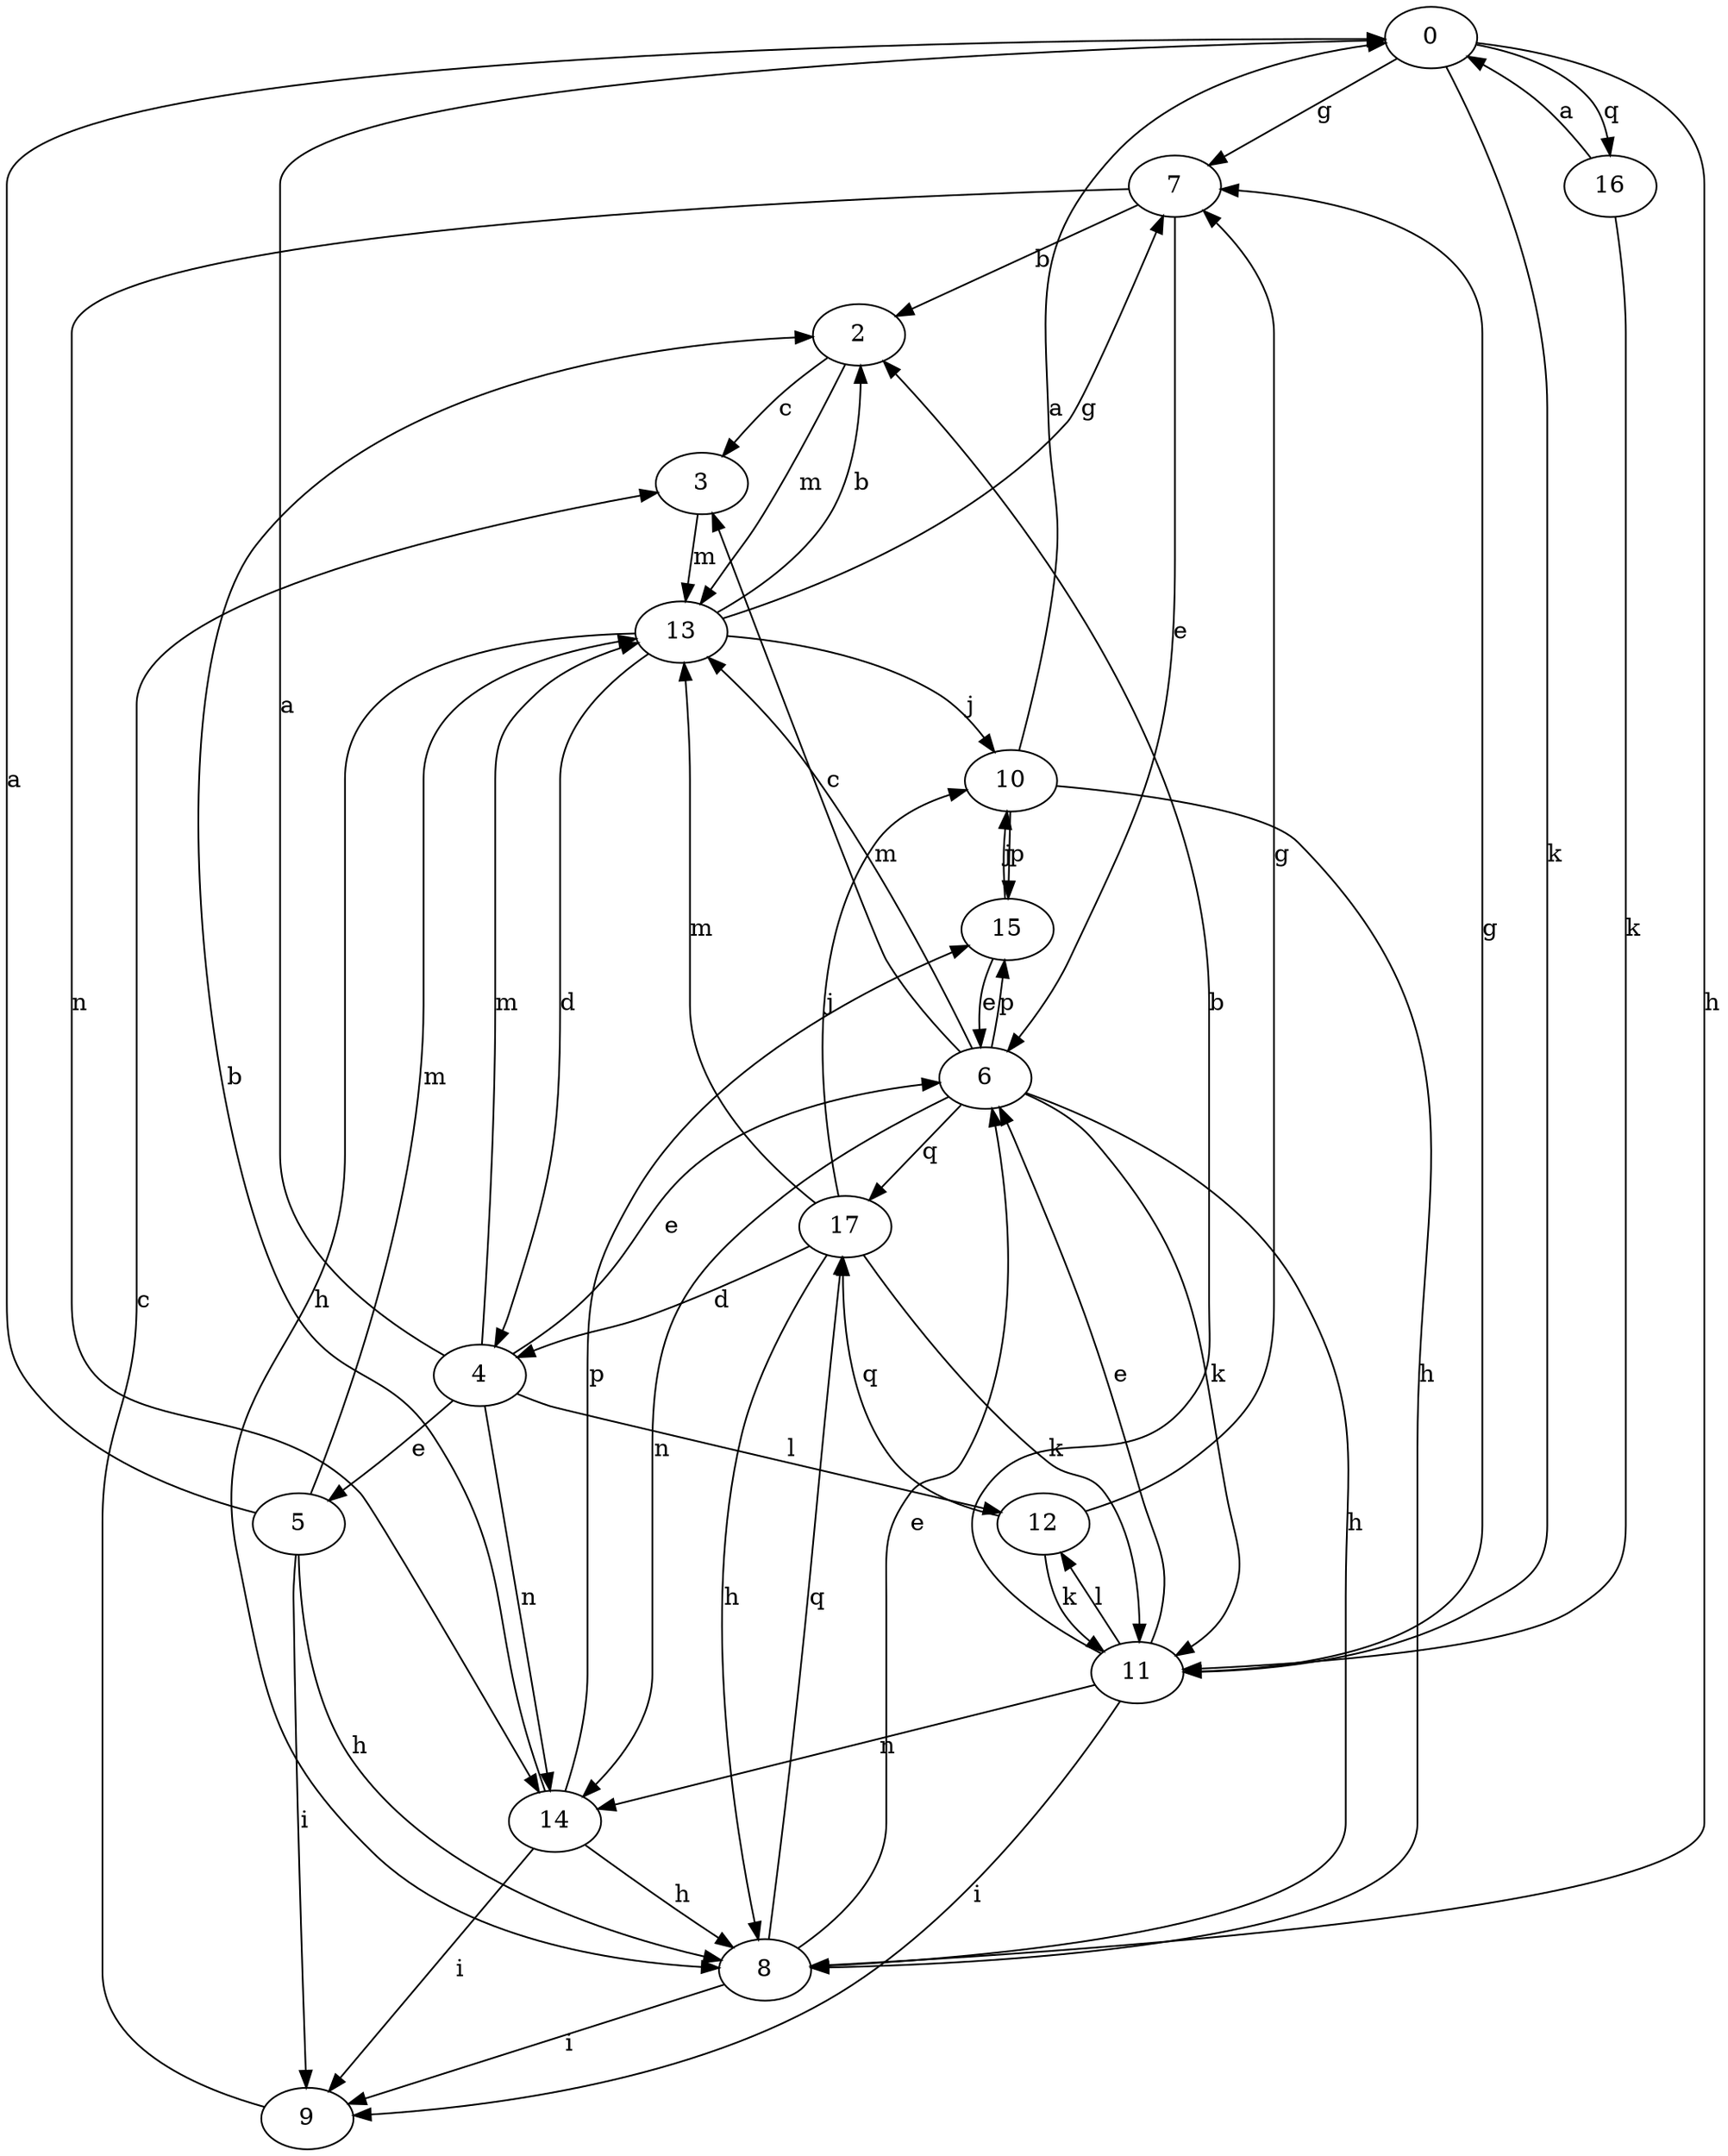 strict digraph  {
0;
2;
3;
4;
5;
6;
7;
8;
9;
10;
11;
12;
13;
14;
15;
16;
17;
0 -> 7  [label=g];
0 -> 8  [label=h];
0 -> 11  [label=k];
0 -> 16  [label=q];
2 -> 3  [label=c];
2 -> 13  [label=m];
3 -> 13  [label=m];
4 -> 0  [label=a];
4 -> 5  [label=e];
4 -> 6  [label=e];
4 -> 12  [label=l];
4 -> 13  [label=m];
4 -> 14  [label=n];
5 -> 0  [label=a];
5 -> 8  [label=h];
5 -> 9  [label=i];
5 -> 13  [label=m];
6 -> 3  [label=c];
6 -> 8  [label=h];
6 -> 11  [label=k];
6 -> 13  [label=m];
6 -> 14  [label=n];
6 -> 15  [label=p];
6 -> 17  [label=q];
7 -> 2  [label=b];
7 -> 6  [label=e];
7 -> 14  [label=n];
8 -> 6  [label=e];
8 -> 9  [label=i];
8 -> 17  [label=q];
9 -> 3  [label=c];
10 -> 0  [label=a];
10 -> 8  [label=h];
10 -> 15  [label=p];
11 -> 2  [label=b];
11 -> 6  [label=e];
11 -> 7  [label=g];
11 -> 9  [label=i];
11 -> 12  [label=l];
11 -> 14  [label=n];
12 -> 7  [label=g];
12 -> 11  [label=k];
12 -> 17  [label=q];
13 -> 2  [label=b];
13 -> 4  [label=d];
13 -> 7  [label=g];
13 -> 8  [label=h];
13 -> 10  [label=j];
14 -> 2  [label=b];
14 -> 8  [label=h];
14 -> 9  [label=i];
14 -> 15  [label=p];
15 -> 6  [label=e];
15 -> 10  [label=j];
16 -> 0  [label=a];
16 -> 11  [label=k];
17 -> 4  [label=d];
17 -> 8  [label=h];
17 -> 10  [label=j];
17 -> 11  [label=k];
17 -> 13  [label=m];
}
